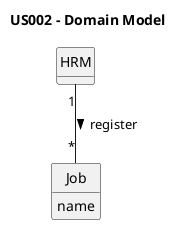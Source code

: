 @startuml
skinparam monochrome true
skinparam packageStyle rectangle
skinparam shadowing false

'left to right direction

skinparam classAttributeIconSize 0

hide circle
hide methods

title US002 - Domain Model

class Job{
    name
}

class HRM{

}

HRM "1" -- "*" Job : "register >"

@enduml
